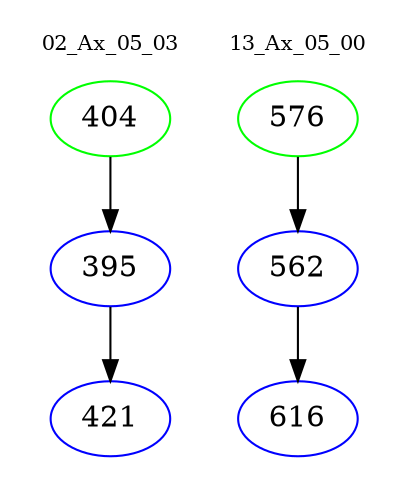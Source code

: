 digraph{
subgraph cluster_0 {
color = white
label = "02_Ax_05_03";
fontsize=10;
T0_404 [label="404", color="green"]
T0_404 -> T0_395 [color="black"]
T0_395 [label="395", color="blue"]
T0_395 -> T0_421 [color="black"]
T0_421 [label="421", color="blue"]
}
subgraph cluster_1 {
color = white
label = "13_Ax_05_00";
fontsize=10;
T1_576 [label="576", color="green"]
T1_576 -> T1_562 [color="black"]
T1_562 [label="562", color="blue"]
T1_562 -> T1_616 [color="black"]
T1_616 [label="616", color="blue"]
}
}
